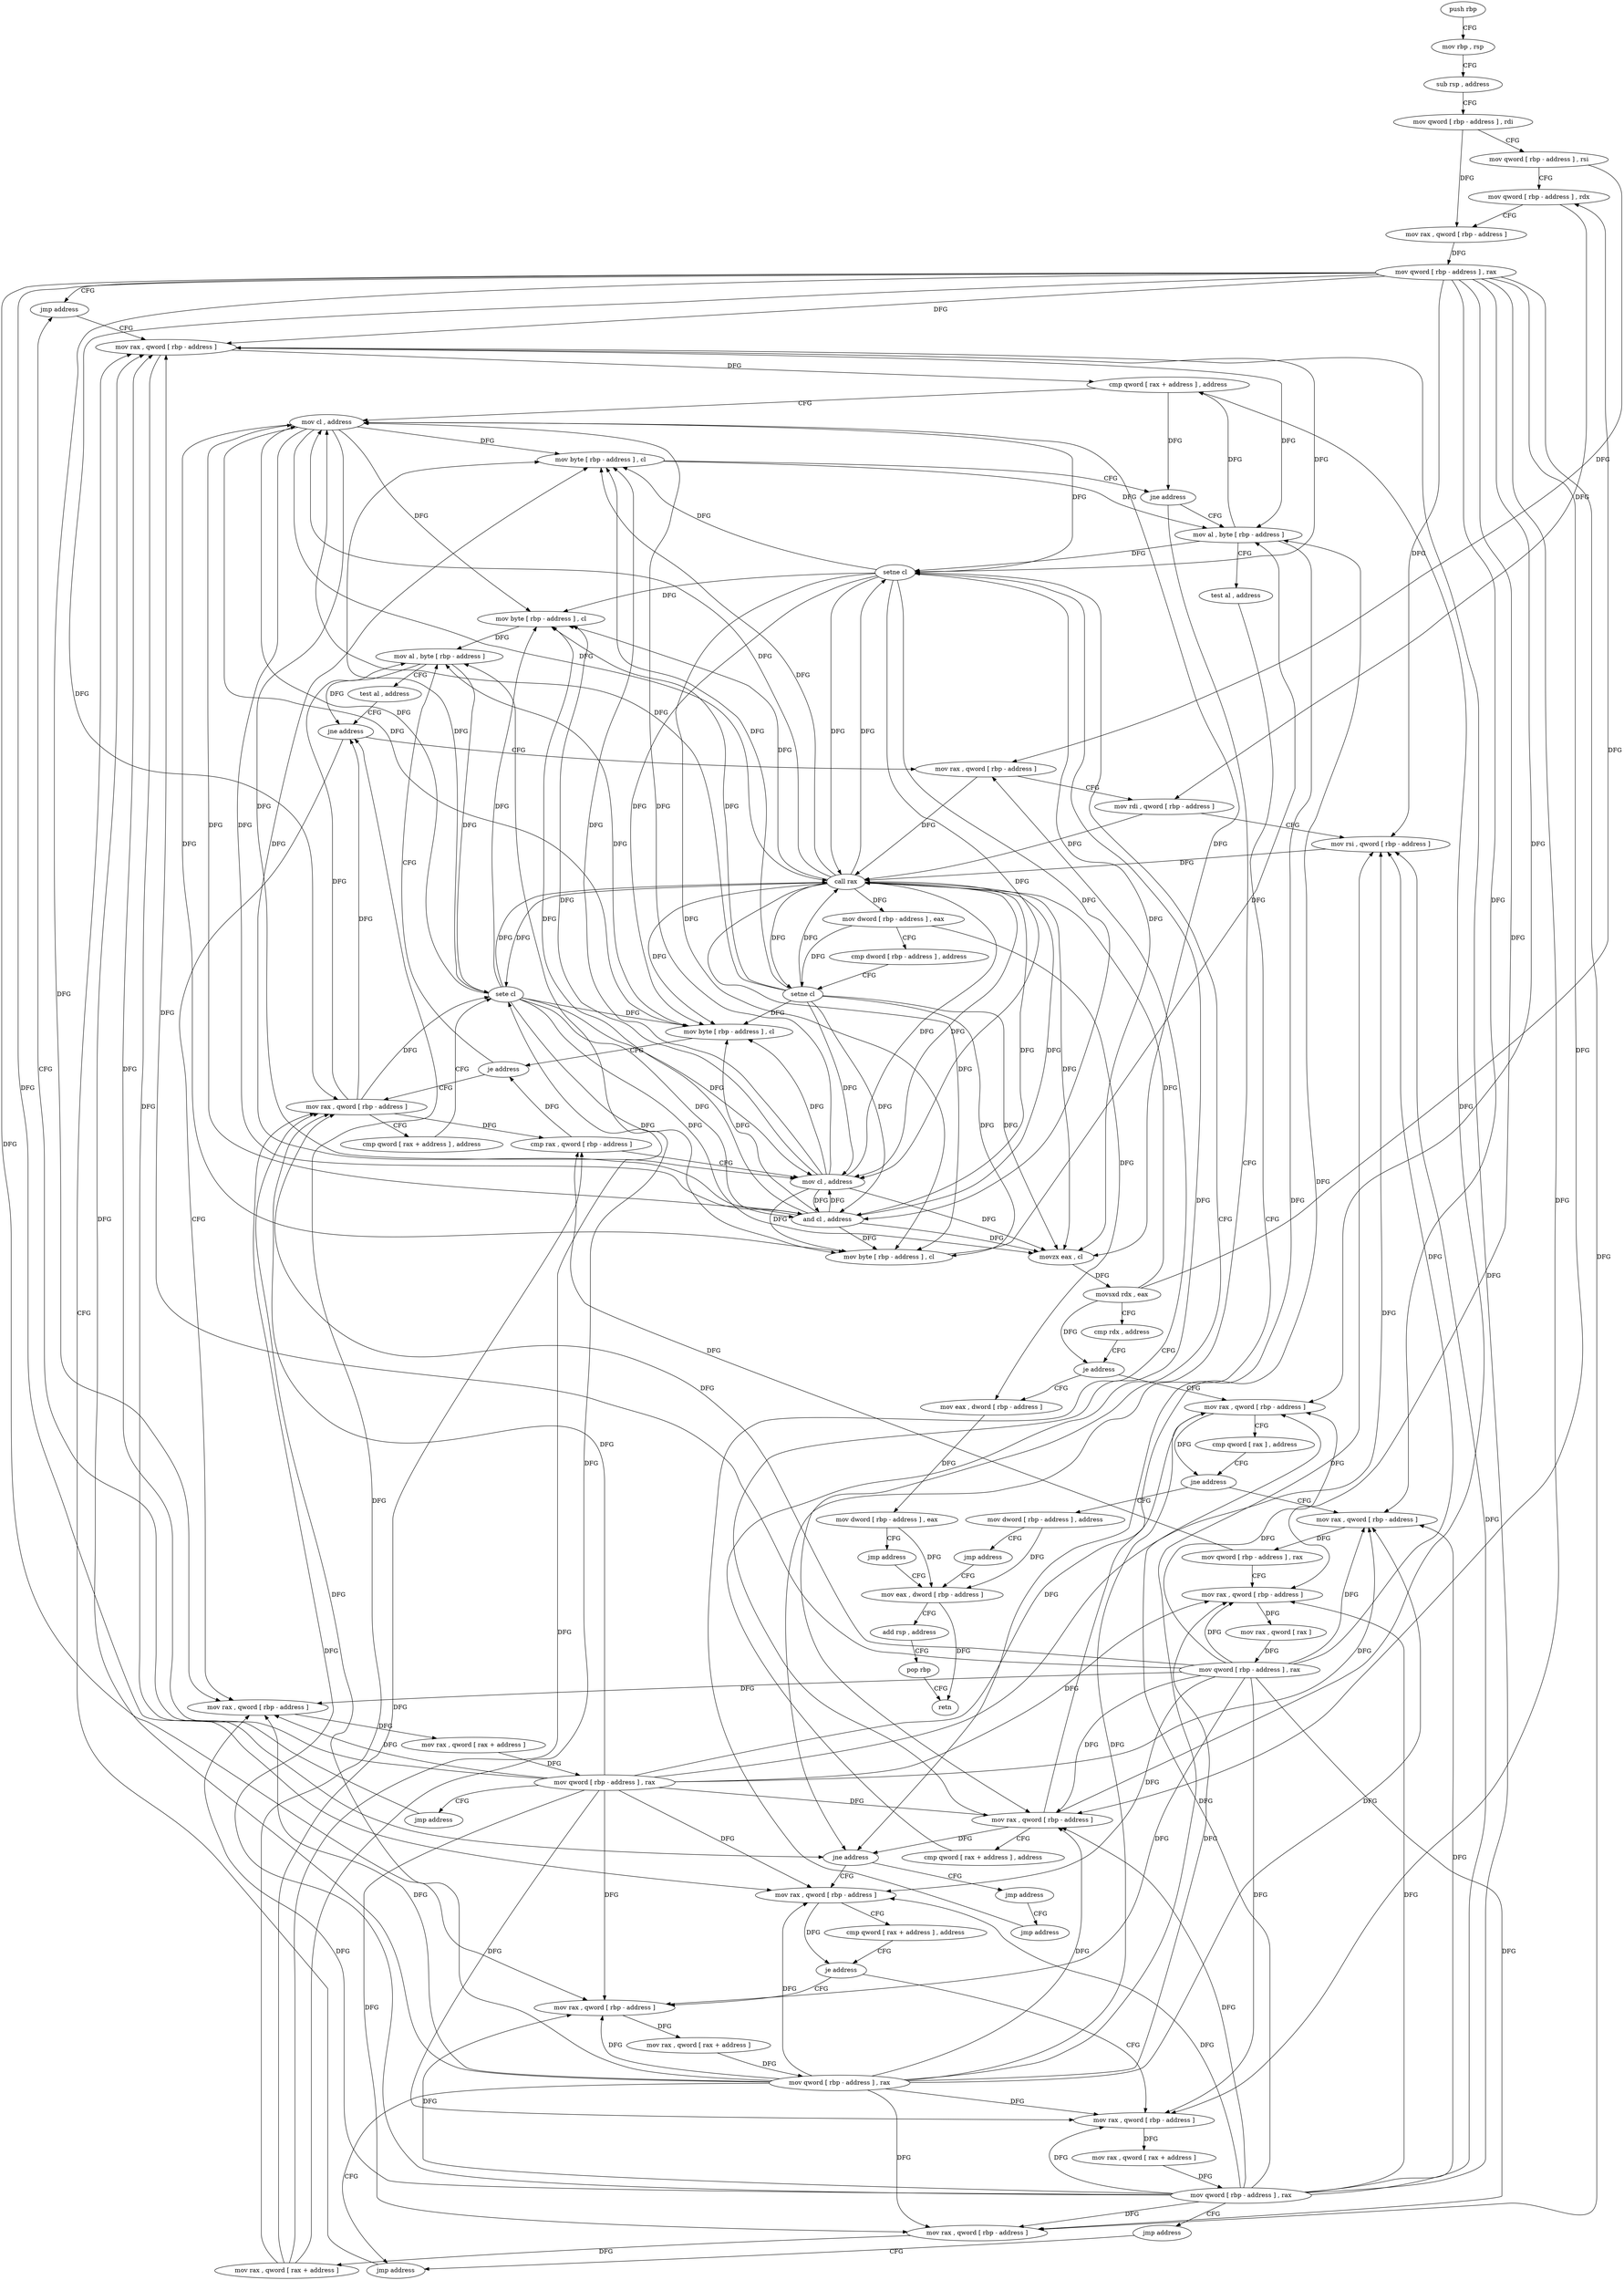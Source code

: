 digraph "func" {
"4250192" [label = "push rbp" ]
"4250193" [label = "mov rbp , rsp" ]
"4250196" [label = "sub rsp , address" ]
"4250200" [label = "mov qword [ rbp - address ] , rdi" ]
"4250204" [label = "mov qword [ rbp - address ] , rsi" ]
"4250208" [label = "mov qword [ rbp - address ] , rdx" ]
"4250212" [label = "mov rax , qword [ rbp - address ]" ]
"4250216" [label = "mov qword [ rbp - address ] , rax" ]
"4250220" [label = "jmp address" ]
"4250225" [label = "mov rax , qword [ rbp - address ]" ]
"4250229" [label = "cmp qword [ rax + address ] , address" ]
"4250234" [label = "mov cl , address" ]
"4250236" [label = "mov byte [ rbp - address ] , cl" ]
"4250239" [label = "jne address" ]
"4250260" [label = "mov al , byte [ rbp - address ]" ]
"4250245" [label = "mov rax , qword [ rbp - address ]" ]
"4250263" [label = "test al , address" ]
"4250265" [label = "jne address" ]
"4250276" [label = "mov rax , qword [ rbp - address ]" ]
"4250271" [label = "jmp address" ]
"4250249" [label = "cmp qword [ rax + address ] , address" ]
"4250254" [label = "setne cl" ]
"4250257" [label = "mov byte [ rbp - address ] , cl" ]
"4250280" [label = "cmp qword [ rax + address ] , address" ]
"4250285" [label = "je address" ]
"4250308" [label = "mov rax , qword [ rbp - address ]" ]
"4250291" [label = "mov rax , qword [ rbp - address ]" ]
"4250325" [label = "jmp address" ]
"4250312" [label = "mov rax , qword [ rax + address ]" ]
"4250316" [label = "mov qword [ rbp - address ] , rax" ]
"4250320" [label = "jmp address" ]
"4250295" [label = "mov rax , qword [ rax + address ]" ]
"4250299" [label = "mov qword [ rbp - address ] , rax" ]
"4250303" [label = "jmp address" ]
"4250330" [label = "mov rax , qword [ rbp - address ]" ]
"4250334" [label = "mov rdi , qword [ rbp - address ]" ]
"4250338" [label = "mov rsi , qword [ rbp - address ]" ]
"4250342" [label = "call rax" ]
"4250344" [label = "mov dword [ rbp - address ] , eax" ]
"4250347" [label = "cmp dword [ rbp - address ] , address" ]
"4250351" [label = "setne cl" ]
"4250354" [label = "and cl , address" ]
"4250357" [label = "movzx eax , cl" ]
"4250360" [label = "movsxd rdx , eax" ]
"4250363" [label = "cmp rdx , address" ]
"4250367" [label = "je address" ]
"4250384" [label = "mov rax , qword [ rbp - address ]" ]
"4250373" [label = "mov eax , dword [ rbp - address ]" ]
"4250388" [label = "cmp qword [ rax ] , address" ]
"4250392" [label = "jne address" ]
"4250410" [label = "mov rax , qword [ rbp - address ]" ]
"4250398" [label = "mov dword [ rbp - address ] , address" ]
"4250376" [label = "mov dword [ rbp - address ] , eax" ]
"4250379" [label = "jmp address" ]
"4250495" [label = "mov eax , dword [ rbp - address ]" ]
"4250414" [label = "mov qword [ rbp - address ] , rax" ]
"4250418" [label = "mov rax , qword [ rbp - address ]" ]
"4250422" [label = "mov rax , qword [ rax ]" ]
"4250425" [label = "mov qword [ rbp - address ] , rax" ]
"4250429" [label = "mov rax , qword [ rbp - address ]" ]
"4250433" [label = "mov rax , qword [ rax + address ]" ]
"4250437" [label = "cmp rax , qword [ rbp - address ]" ]
"4250441" [label = "mov cl , address" ]
"4250443" [label = "mov byte [ rbp - address ] , cl" ]
"4250446" [label = "je address" ]
"4250467" [label = "mov al , byte [ rbp - address ]" ]
"4250452" [label = "mov rax , qword [ rbp - address ]" ]
"4250405" [label = "jmp address" ]
"4250498" [label = "add rsp , address" ]
"4250502" [label = "pop rbp" ]
"4250503" [label = "retn" ]
"4250470" [label = "test al , address" ]
"4250472" [label = "jne address" ]
"4250478" [label = "mov rax , qword [ rbp - address ]" ]
"4250456" [label = "cmp qword [ rax + address ] , address" ]
"4250461" [label = "sete cl" ]
"4250464" [label = "mov byte [ rbp - address ] , cl" ]
"4250482" [label = "mov rax , qword [ rax + address ]" ]
"4250486" [label = "mov qword [ rbp - address ] , rax" ]
"4250490" [label = "jmp address" ]
"4250192" -> "4250193" [ label = "CFG" ]
"4250193" -> "4250196" [ label = "CFG" ]
"4250196" -> "4250200" [ label = "CFG" ]
"4250200" -> "4250204" [ label = "CFG" ]
"4250200" -> "4250212" [ label = "DFG" ]
"4250204" -> "4250208" [ label = "CFG" ]
"4250204" -> "4250330" [ label = "DFG" ]
"4250208" -> "4250212" [ label = "CFG" ]
"4250208" -> "4250334" [ label = "DFG" ]
"4250212" -> "4250216" [ label = "DFG" ]
"4250216" -> "4250220" [ label = "CFG" ]
"4250216" -> "4250225" [ label = "DFG" ]
"4250216" -> "4250245" [ label = "DFG" ]
"4250216" -> "4250276" [ label = "DFG" ]
"4250216" -> "4250308" [ label = "DFG" ]
"4250216" -> "4250291" [ label = "DFG" ]
"4250216" -> "4250338" [ label = "DFG" ]
"4250216" -> "4250384" [ label = "DFG" ]
"4250216" -> "4250410" [ label = "DFG" ]
"4250216" -> "4250418" [ label = "DFG" ]
"4250216" -> "4250429" [ label = "DFG" ]
"4250216" -> "4250452" [ label = "DFG" ]
"4250216" -> "4250478" [ label = "DFG" ]
"4250220" -> "4250225" [ label = "CFG" ]
"4250225" -> "4250229" [ label = "DFG" ]
"4250225" -> "4250260" [ label = "DFG" ]
"4250225" -> "4250265" [ label = "DFG" ]
"4250225" -> "4250254" [ label = "DFG" ]
"4250229" -> "4250234" [ label = "CFG" ]
"4250229" -> "4250239" [ label = "DFG" ]
"4250234" -> "4250236" [ label = "DFG" ]
"4250234" -> "4250257" [ label = "DFG" ]
"4250234" -> "4250342" [ label = "DFG" ]
"4250234" -> "4250354" [ label = "DFG" ]
"4250234" -> "4250357" [ label = "DFG" ]
"4250234" -> "4250441" [ label = "DFG" ]
"4250234" -> "4250443" [ label = "DFG" ]
"4250234" -> "4250464" [ label = "DFG" ]
"4250236" -> "4250239" [ label = "CFG" ]
"4250236" -> "4250260" [ label = "DFG" ]
"4250239" -> "4250260" [ label = "CFG" ]
"4250239" -> "4250245" [ label = "CFG" ]
"4250260" -> "4250263" [ label = "CFG" ]
"4250260" -> "4250229" [ label = "DFG" ]
"4250260" -> "4250265" [ label = "DFG" ]
"4250260" -> "4250254" [ label = "DFG" ]
"4250245" -> "4250249" [ label = "CFG" ]
"4250245" -> "4250229" [ label = "DFG" ]
"4250245" -> "4250265" [ label = "DFG" ]
"4250245" -> "4250260" [ label = "DFG" ]
"4250245" -> "4250254" [ label = "DFG" ]
"4250263" -> "4250265" [ label = "CFG" ]
"4250265" -> "4250276" [ label = "CFG" ]
"4250265" -> "4250271" [ label = "CFG" ]
"4250276" -> "4250280" [ label = "CFG" ]
"4250276" -> "4250285" [ label = "DFG" ]
"4250271" -> "4250325" [ label = "CFG" ]
"4250249" -> "4250254" [ label = "CFG" ]
"4250254" -> "4250257" [ label = "DFG" ]
"4250254" -> "4250234" [ label = "DFG" ]
"4250254" -> "4250236" [ label = "DFG" ]
"4250254" -> "4250342" [ label = "DFG" ]
"4250254" -> "4250354" [ label = "DFG" ]
"4250254" -> "4250357" [ label = "DFG" ]
"4250254" -> "4250441" [ label = "DFG" ]
"4250254" -> "4250443" [ label = "DFG" ]
"4250254" -> "4250464" [ label = "DFG" ]
"4250257" -> "4250260" [ label = "DFG" ]
"4250280" -> "4250285" [ label = "CFG" ]
"4250285" -> "4250308" [ label = "CFG" ]
"4250285" -> "4250291" [ label = "CFG" ]
"4250308" -> "4250312" [ label = "DFG" ]
"4250291" -> "4250295" [ label = "DFG" ]
"4250325" -> "4250330" [ label = "CFG" ]
"4250312" -> "4250316" [ label = "DFG" ]
"4250316" -> "4250320" [ label = "CFG" ]
"4250316" -> "4250225" [ label = "DFG" ]
"4250316" -> "4250245" [ label = "DFG" ]
"4250316" -> "4250276" [ label = "DFG" ]
"4250316" -> "4250308" [ label = "DFG" ]
"4250316" -> "4250291" [ label = "DFG" ]
"4250316" -> "4250338" [ label = "DFG" ]
"4250316" -> "4250384" [ label = "DFG" ]
"4250316" -> "4250410" [ label = "DFG" ]
"4250316" -> "4250418" [ label = "DFG" ]
"4250316" -> "4250429" [ label = "DFG" ]
"4250316" -> "4250452" [ label = "DFG" ]
"4250316" -> "4250478" [ label = "DFG" ]
"4250320" -> "4250225" [ label = "CFG" ]
"4250295" -> "4250299" [ label = "DFG" ]
"4250299" -> "4250303" [ label = "CFG" ]
"4250299" -> "4250225" [ label = "DFG" ]
"4250299" -> "4250245" [ label = "DFG" ]
"4250299" -> "4250276" [ label = "DFG" ]
"4250299" -> "4250308" [ label = "DFG" ]
"4250299" -> "4250291" [ label = "DFG" ]
"4250299" -> "4250338" [ label = "DFG" ]
"4250299" -> "4250384" [ label = "DFG" ]
"4250299" -> "4250410" [ label = "DFG" ]
"4250299" -> "4250418" [ label = "DFG" ]
"4250299" -> "4250429" [ label = "DFG" ]
"4250299" -> "4250452" [ label = "DFG" ]
"4250299" -> "4250478" [ label = "DFG" ]
"4250303" -> "4250320" [ label = "CFG" ]
"4250330" -> "4250334" [ label = "CFG" ]
"4250330" -> "4250342" [ label = "DFG" ]
"4250334" -> "4250338" [ label = "CFG" ]
"4250334" -> "4250342" [ label = "DFG" ]
"4250338" -> "4250342" [ label = "DFG" ]
"4250342" -> "4250344" [ label = "DFG" ]
"4250342" -> "4250234" [ label = "DFG" ]
"4250342" -> "4250236" [ label = "DFG" ]
"4250342" -> "4250257" [ label = "DFG" ]
"4250342" -> "4250254" [ label = "DFG" ]
"4250342" -> "4250351" [ label = "DFG" ]
"4250342" -> "4250354" [ label = "DFG" ]
"4250342" -> "4250357" [ label = "DFG" ]
"4250342" -> "4250441" [ label = "DFG" ]
"4250342" -> "4250443" [ label = "DFG" ]
"4250342" -> "4250461" [ label = "DFG" ]
"4250342" -> "4250464" [ label = "DFG" ]
"4250344" -> "4250347" [ label = "CFG" ]
"4250344" -> "4250351" [ label = "DFG" ]
"4250344" -> "4250373" [ label = "DFG" ]
"4250347" -> "4250351" [ label = "CFG" ]
"4250351" -> "4250354" [ label = "DFG" ]
"4250351" -> "4250234" [ label = "DFG" ]
"4250351" -> "4250236" [ label = "DFG" ]
"4250351" -> "4250257" [ label = "DFG" ]
"4250351" -> "4250342" [ label = "DFG" ]
"4250351" -> "4250357" [ label = "DFG" ]
"4250351" -> "4250441" [ label = "DFG" ]
"4250351" -> "4250443" [ label = "DFG" ]
"4250351" -> "4250464" [ label = "DFG" ]
"4250354" -> "4250357" [ label = "DFG" ]
"4250354" -> "4250234" [ label = "DFG" ]
"4250354" -> "4250236" [ label = "DFG" ]
"4250354" -> "4250257" [ label = "DFG" ]
"4250354" -> "4250342" [ label = "DFG" ]
"4250354" -> "4250441" [ label = "DFG" ]
"4250354" -> "4250443" [ label = "DFG" ]
"4250354" -> "4250464" [ label = "DFG" ]
"4250357" -> "4250360" [ label = "DFG" ]
"4250360" -> "4250363" [ label = "CFG" ]
"4250360" -> "4250208" [ label = "DFG" ]
"4250360" -> "4250342" [ label = "DFG" ]
"4250360" -> "4250367" [ label = "DFG" ]
"4250363" -> "4250367" [ label = "CFG" ]
"4250367" -> "4250384" [ label = "CFG" ]
"4250367" -> "4250373" [ label = "CFG" ]
"4250384" -> "4250388" [ label = "CFG" ]
"4250384" -> "4250392" [ label = "DFG" ]
"4250373" -> "4250376" [ label = "DFG" ]
"4250388" -> "4250392" [ label = "CFG" ]
"4250392" -> "4250410" [ label = "CFG" ]
"4250392" -> "4250398" [ label = "CFG" ]
"4250410" -> "4250414" [ label = "DFG" ]
"4250398" -> "4250405" [ label = "CFG" ]
"4250398" -> "4250495" [ label = "DFG" ]
"4250376" -> "4250379" [ label = "CFG" ]
"4250376" -> "4250495" [ label = "DFG" ]
"4250379" -> "4250495" [ label = "CFG" ]
"4250495" -> "4250498" [ label = "CFG" ]
"4250495" -> "4250503" [ label = "DFG" ]
"4250414" -> "4250418" [ label = "CFG" ]
"4250414" -> "4250437" [ label = "DFG" ]
"4250418" -> "4250422" [ label = "DFG" ]
"4250422" -> "4250425" [ label = "DFG" ]
"4250425" -> "4250429" [ label = "DFG" ]
"4250425" -> "4250225" [ label = "DFG" ]
"4250425" -> "4250245" [ label = "DFG" ]
"4250425" -> "4250276" [ label = "DFG" ]
"4250425" -> "4250308" [ label = "DFG" ]
"4250425" -> "4250291" [ label = "DFG" ]
"4250425" -> "4250338" [ label = "DFG" ]
"4250425" -> "4250384" [ label = "DFG" ]
"4250425" -> "4250410" [ label = "DFG" ]
"4250425" -> "4250418" [ label = "DFG" ]
"4250425" -> "4250452" [ label = "DFG" ]
"4250425" -> "4250478" [ label = "DFG" ]
"4250429" -> "4250433" [ label = "DFG" ]
"4250433" -> "4250437" [ label = "DFG" ]
"4250433" -> "4250467" [ label = "DFG" ]
"4250433" -> "4250472" [ label = "DFG" ]
"4250433" -> "4250461" [ label = "DFG" ]
"4250437" -> "4250441" [ label = "CFG" ]
"4250437" -> "4250446" [ label = "DFG" ]
"4250441" -> "4250443" [ label = "DFG" ]
"4250441" -> "4250234" [ label = "DFG" ]
"4250441" -> "4250236" [ label = "DFG" ]
"4250441" -> "4250257" [ label = "DFG" ]
"4250441" -> "4250342" [ label = "DFG" ]
"4250441" -> "4250354" [ label = "DFG" ]
"4250441" -> "4250357" [ label = "DFG" ]
"4250441" -> "4250464" [ label = "DFG" ]
"4250443" -> "4250446" [ label = "CFG" ]
"4250443" -> "4250467" [ label = "DFG" ]
"4250446" -> "4250467" [ label = "CFG" ]
"4250446" -> "4250452" [ label = "CFG" ]
"4250467" -> "4250470" [ label = "CFG" ]
"4250467" -> "4250472" [ label = "DFG" ]
"4250467" -> "4250461" [ label = "DFG" ]
"4250452" -> "4250456" [ label = "CFG" ]
"4250452" -> "4250472" [ label = "DFG" ]
"4250452" -> "4250437" [ label = "DFG" ]
"4250452" -> "4250467" [ label = "DFG" ]
"4250452" -> "4250461" [ label = "DFG" ]
"4250405" -> "4250495" [ label = "CFG" ]
"4250498" -> "4250502" [ label = "CFG" ]
"4250502" -> "4250503" [ label = "CFG" ]
"4250470" -> "4250472" [ label = "CFG" ]
"4250472" -> "4250330" [ label = "CFG" ]
"4250472" -> "4250478" [ label = "CFG" ]
"4250478" -> "4250482" [ label = "DFG" ]
"4250456" -> "4250461" [ label = "CFG" ]
"4250461" -> "4250464" [ label = "DFG" ]
"4250461" -> "4250234" [ label = "DFG" ]
"4250461" -> "4250236" [ label = "DFG" ]
"4250461" -> "4250257" [ label = "DFG" ]
"4250461" -> "4250342" [ label = "DFG" ]
"4250461" -> "4250354" [ label = "DFG" ]
"4250461" -> "4250357" [ label = "DFG" ]
"4250461" -> "4250441" [ label = "DFG" ]
"4250461" -> "4250443" [ label = "DFG" ]
"4250464" -> "4250467" [ label = "DFG" ]
"4250482" -> "4250486" [ label = "DFG" ]
"4250486" -> "4250490" [ label = "CFG" ]
"4250486" -> "4250225" [ label = "DFG" ]
"4250486" -> "4250245" [ label = "DFG" ]
"4250486" -> "4250276" [ label = "DFG" ]
"4250486" -> "4250308" [ label = "DFG" ]
"4250486" -> "4250291" [ label = "DFG" ]
"4250486" -> "4250338" [ label = "DFG" ]
"4250486" -> "4250384" [ label = "DFG" ]
"4250486" -> "4250410" [ label = "DFG" ]
"4250486" -> "4250418" [ label = "DFG" ]
"4250486" -> "4250429" [ label = "DFG" ]
"4250486" -> "4250452" [ label = "DFG" ]
"4250486" -> "4250478" [ label = "DFG" ]
"4250490" -> "4250220" [ label = "CFG" ]
}
